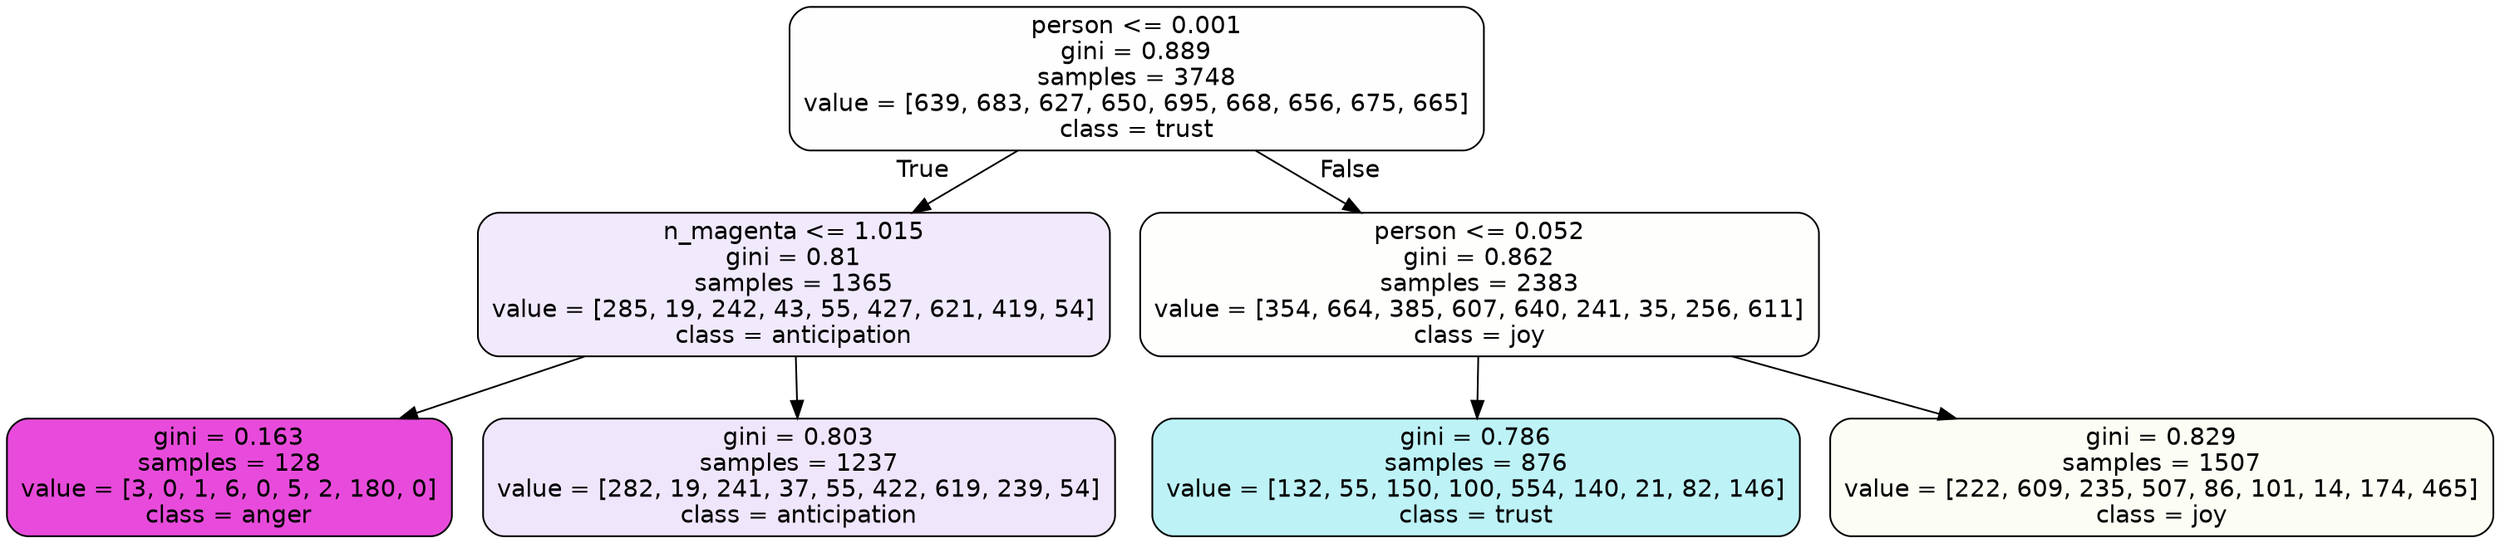 digraph Tree {
node [shape=box, style="filled, rounded", color="black", fontname=helvetica] ;
edge [fontname=helvetica] ;
0 [label="person <= 0.001\ngini = 0.889\nsamples = 3748\nvalue = [639, 683, 627, 650, 695, 668, 656, 675, 665]\nclass = trust", fillcolor="#39d7e501"] ;
1 [label="n_magenta <= 1.015\ngini = 0.81\nsamples = 1365\nvalue = [285, 19, 242, 43, 55, 427, 621, 419, 54]\nclass = anticipation", fillcolor="#8139e51c"] ;
0 -> 1 [labeldistance=2.5, labelangle=45, headlabel="True"] ;
2 [label="gini = 0.163\nsamples = 128\nvalue = [3, 0, 1, 6, 0, 5, 2, 180, 0]\nclass = anger", fillcolor="#e539d7e8"] ;
1 -> 2 ;
3 [label="gini = 0.803\nsamples = 1237\nvalue = [282, 19, 241, 37, 55, 422, 619, 239, 54]\nclass = anticipation", fillcolor="#8139e520"] ;
1 -> 3 ;
4 [label="person <= 0.052\ngini = 0.862\nsamples = 2383\nvalue = [354, 664, 385, 607, 640, 241, 35, 256, 611]\nclass = joy", fillcolor="#d7e53902"] ;
0 -> 4 [labeldistance=2.5, labelangle=-45, headlabel="False"] ;
5 [label="gini = 0.786\nsamples = 876\nvalue = [132, 55, 150, 100, 554, 140, 21, 82, 146]\nclass = trust", fillcolor="#39d7e554"] ;
4 -> 5 ;
6 [label="gini = 0.829\nsamples = 1507\nvalue = [222, 609, 235, 507, 86, 101, 14, 174, 465]\nclass = joy", fillcolor="#d7e5390e"] ;
4 -> 6 ;
}